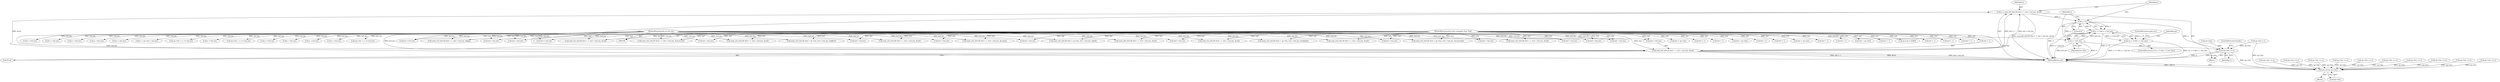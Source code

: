digraph "0_radare2_52b1526443c1f433087928291d1c3d37a5600515@integer" {
"1000957" [label="(Call,n = read_i64_leb128 (buf + 1, buf + buf_len, &val))"];
"1000959" [label="(Call,read_i64_leb128 (buf + 1, buf + buf_len, &val))"];
"1000102" [label="(MethodParameterIn,const unsigned char *buf)"];
"1000103" [label="(MethodParameterIn,int buf_len)"];
"1000971" [label="(Call,n > 0)"];
"1000970" [label="(Call,n > 0 && n < buf_len)"];
"1000969" [label="(Call,!(n > 0 && n < buf_len))"];
"1000974" [label="(Call,n < buf_len)"];
"1000978" [label="(Call,op->len += n)"];
"1001066" [label="(Return,return op->len;)"];
"1000678" [label="(Call,buf + buf_len)"];
"1000979" [label="(Call,op->len)"];
"1000673" [label="(Call,buf + op->len)"];
"1000960" [label="(Call,buf + 1)"];
"1000292" [label="(Call,read_i32_leb128 (buf + 1, buf + buf_len, &val))"];
"1000963" [label="(Call,buf + buf_len)"];
"1000550" [label="(Call,n + op->len < buf_len)"];
"1000689" [label="(Call,op->len + n <= buf_len)"];
"1000966" [label="(Call,&val)"];
"1001058" [label="(Call,op->len += n)"];
"1000994" [label="(Call,buf + 1)"];
"1000882" [label="(Call,buf + buf_len)"];
"1000940" [label="(Call,n < buf_len)"];
"1000804" [label="(Call,buf + buf_len)"];
"1000801" [label="(Call,buf + 1)"];
"1000843" [label="(Call,op->len + n <= buf_len)"];
"1000534" [label="(Call,buf + op->len)"];
"1000508" [label="(Call,buf + buf_len)"];
"1000982" [label="(Identifier,n)"];
"1000293" [label="(Call,buf + 1)"];
"1000734" [label="(Call,buf + buf_len)"];
"1000974" [label="(Call,n < buf_len)"];
"1000382" [label="(Call,op->len += n)"];
"1001018" [label="(Call,op->len += n)"];
"1000104" [label="(Block,)"];
"1000759" [label="(Call,op->len += n)"];
"1000559" [label="(Call,op->len += n)"];
"1000959" [label="(Call,read_i64_leb128 (buf + 1, buf + buf_len, &val))"];
"1000925" [label="(Call,read_i32_leb128 (buf + 1, buf + buf_len, &val))"];
"1000978" [label="(Call,op->len += n)"];
"1000973" [label="(Literal,0)"];
"1000647" [label="(Call,buf + 1)"];
"1000944" [label="(Call,op->len += n)"];
"1001086" [label="(MethodReturn,int)"];
"1000968" [label="(ControlStructure,if (!(n > 0 && n < buf_len)))"];
"1000958" [label="(Identifier,n)"];
"1000862" [label="(Call,op->len += n)"];
"1000971" [label="(Call,n > 0)"];
"1000503" [label="(Call,buf + op->len)"];
"1000307" [label="(Call,n < buf_len)"];
"1000731" [label="(Call,buf + 1)"];
"1000878" [label="(Call,read_u32_leb128 (buf + 1, buf + buf_len, &reserved))"];
"1000399" [label="(Call,read_u32_leb128 (buf + 1, buf + buf_len, &val))"];
"1000826" [label="(Call,read_u32_leb128 (buf + op->len, buf + buf_len, &offset))"];
"1000452" [label="(Call,buf + 1)"];
"1000975" [label="(Identifier,n)"];
"1000646" [label="(Call,read_u32_leb128 (buf + 1, buf + buf_len, &val))"];
"1000451" [label="(Call,read_u32_leb128 (buf + 1, buf + buf_len, &count))"];
"1000403" [label="(Call,buf + buf_len)"];
"1000103" [label="(MethodParameterIn,int buf_len)"];
"1000800" [label="(Call,read_u32_leb128 (buf + 1, buf + buf_len, &flag))"];
"1000957" [label="(Call,n = read_i64_leb128 (buf + 1, buf + buf_len, &val))"];
"1000711" [label="(Call,op->len += n)"];
"1000827" [label="(Call,buf + op->len)"];
"1000296" [label="(Call,buf + buf_len)"];
"1000926" [label="(Call,buf + 1)"];
"1000661" [label="(Call,n < buf_len)"];
"1000110" [label="(Call,op->op = buf[0])"];
"1000650" [label="(Call,buf + buf_len)"];
"1000466" [label="(Call,n < buf_len)"];
"1000983" [label="(ControlStructure,break;)"];
"1000977" [label="(ControlStructure,goto err;)"];
"1001066" [label="(Return,return op->len;)"];
"1000832" [label="(Call,buf + buf_len)"];
"1000969" [label="(Call,!(n > 0 && n < buf_len))"];
"1000539" [label="(Call,buf + buf_len)"];
"1000976" [label="(Identifier,buf_len)"];
"1000745" [label="(Call,n < buf_len)"];
"1001034" [label="(Call,buf + 1)"];
"1001033" [label="(Call,read_u64_leb128 (buf + 1, buf + buf_len, &val))"];
"1000980" [label="(Identifier,op)"];
"1000730" [label="(Call,read_u32_leb128 (buf + 1, buf + buf_len, &val))"];
"1000517" [label="(Call,op->len + n <= buf_len)"];
"1000672" [label="(Call,read_u32_leb128 (buf + op->len, buf + buf_len, &reserved))"];
"1001067" [label="(Call,op->len)"];
"1000893" [label="(Call,n < buf_len)"];
"1001008" [label="(Call,n < buf_len)"];
"1000879" [label="(Call,buf + 1)"];
"1000502" [label="(Call,read_u32_leb128 (buf + op->len, buf + buf_len, &table[i]))"];
"1000815" [label="(Call,n < buf_len)"];
"1000910" [label="(Call,op->len += n)"];
"1000951" [label="(Block,)"];
"1000102" [label="(MethodParameterIn,const unsigned char *buf)"];
"1000533" [label="(Call,read_u32_leb128 (buf + op->len, buf + buf_len, &def))"];
"1000929" [label="(Call,buf + buf_len)"];
"1000428" [label="(Call,op->len += n)"];
"1000400" [label="(Call,buf + 1)"];
"1000105" [label="(Call,op->len = 1)"];
"1000414" [label="(Call,n < buf_len)"];
"1000997" [label="(Call,buf + buf_len)"];
"1001048" [label="(Call,n < buf_len)"];
"1000993" [label="(Call,read_u32_leb128 (buf + 1, buf + buf_len, &val))"];
"1000972" [label="(Identifier,n)"];
"1001037" [label="(Call,buf + buf_len)"];
"1000970" [label="(Call,n > 0 && n < buf_len)"];
"1000455" [label="(Call,buf + buf_len)"];
"1000957" -> "1000951"  [label="AST: "];
"1000957" -> "1000959"  [label="CFG: "];
"1000958" -> "1000957"  [label="AST: "];
"1000959" -> "1000957"  [label="AST: "];
"1000972" -> "1000957"  [label="CFG: "];
"1000957" -> "1001086"  [label="DDG: read_i64_leb128 (buf + 1, buf + buf_len, &val)"];
"1000959" -> "1000957"  [label="DDG: buf + 1"];
"1000959" -> "1000957"  [label="DDG: buf + buf_len"];
"1000959" -> "1000957"  [label="DDG: &val"];
"1000957" -> "1000971"  [label="DDG: n"];
"1000959" -> "1000966"  [label="CFG: "];
"1000960" -> "1000959"  [label="AST: "];
"1000963" -> "1000959"  [label="AST: "];
"1000966" -> "1000959"  [label="AST: "];
"1000959" -> "1001086"  [label="DDG: &val"];
"1000959" -> "1001086"  [label="DDG: buf + buf_len"];
"1000959" -> "1001086"  [label="DDG: buf + 1"];
"1000102" -> "1000959"  [label="DDG: buf"];
"1000103" -> "1000959"  [label="DDG: buf_len"];
"1000102" -> "1000100"  [label="AST: "];
"1000102" -> "1001086"  [label="DDG: buf"];
"1000102" -> "1000110"  [label="DDG: buf"];
"1000102" -> "1000292"  [label="DDG: buf"];
"1000102" -> "1000293"  [label="DDG: buf"];
"1000102" -> "1000296"  [label="DDG: buf"];
"1000102" -> "1000399"  [label="DDG: buf"];
"1000102" -> "1000400"  [label="DDG: buf"];
"1000102" -> "1000403"  [label="DDG: buf"];
"1000102" -> "1000451"  [label="DDG: buf"];
"1000102" -> "1000452"  [label="DDG: buf"];
"1000102" -> "1000455"  [label="DDG: buf"];
"1000102" -> "1000502"  [label="DDG: buf"];
"1000102" -> "1000503"  [label="DDG: buf"];
"1000102" -> "1000508"  [label="DDG: buf"];
"1000102" -> "1000533"  [label="DDG: buf"];
"1000102" -> "1000534"  [label="DDG: buf"];
"1000102" -> "1000539"  [label="DDG: buf"];
"1000102" -> "1000646"  [label="DDG: buf"];
"1000102" -> "1000647"  [label="DDG: buf"];
"1000102" -> "1000650"  [label="DDG: buf"];
"1000102" -> "1000672"  [label="DDG: buf"];
"1000102" -> "1000673"  [label="DDG: buf"];
"1000102" -> "1000678"  [label="DDG: buf"];
"1000102" -> "1000730"  [label="DDG: buf"];
"1000102" -> "1000731"  [label="DDG: buf"];
"1000102" -> "1000734"  [label="DDG: buf"];
"1000102" -> "1000800"  [label="DDG: buf"];
"1000102" -> "1000801"  [label="DDG: buf"];
"1000102" -> "1000804"  [label="DDG: buf"];
"1000102" -> "1000826"  [label="DDG: buf"];
"1000102" -> "1000827"  [label="DDG: buf"];
"1000102" -> "1000832"  [label="DDG: buf"];
"1000102" -> "1000878"  [label="DDG: buf"];
"1000102" -> "1000879"  [label="DDG: buf"];
"1000102" -> "1000882"  [label="DDG: buf"];
"1000102" -> "1000925"  [label="DDG: buf"];
"1000102" -> "1000926"  [label="DDG: buf"];
"1000102" -> "1000929"  [label="DDG: buf"];
"1000102" -> "1000960"  [label="DDG: buf"];
"1000102" -> "1000963"  [label="DDG: buf"];
"1000102" -> "1000993"  [label="DDG: buf"];
"1000102" -> "1000994"  [label="DDG: buf"];
"1000102" -> "1000997"  [label="DDG: buf"];
"1000102" -> "1001033"  [label="DDG: buf"];
"1000102" -> "1001034"  [label="DDG: buf"];
"1000102" -> "1001037"  [label="DDG: buf"];
"1000103" -> "1000100"  [label="AST: "];
"1000103" -> "1001086"  [label="DDG: buf_len"];
"1000103" -> "1000292"  [label="DDG: buf_len"];
"1000103" -> "1000296"  [label="DDG: buf_len"];
"1000103" -> "1000307"  [label="DDG: buf_len"];
"1000103" -> "1000399"  [label="DDG: buf_len"];
"1000103" -> "1000403"  [label="DDG: buf_len"];
"1000103" -> "1000414"  [label="DDG: buf_len"];
"1000103" -> "1000451"  [label="DDG: buf_len"];
"1000103" -> "1000455"  [label="DDG: buf_len"];
"1000103" -> "1000466"  [label="DDG: buf_len"];
"1000103" -> "1000502"  [label="DDG: buf_len"];
"1000103" -> "1000508"  [label="DDG: buf_len"];
"1000103" -> "1000517"  [label="DDG: buf_len"];
"1000103" -> "1000533"  [label="DDG: buf_len"];
"1000103" -> "1000539"  [label="DDG: buf_len"];
"1000103" -> "1000550"  [label="DDG: buf_len"];
"1000103" -> "1000646"  [label="DDG: buf_len"];
"1000103" -> "1000650"  [label="DDG: buf_len"];
"1000103" -> "1000661"  [label="DDG: buf_len"];
"1000103" -> "1000672"  [label="DDG: buf_len"];
"1000103" -> "1000678"  [label="DDG: buf_len"];
"1000103" -> "1000689"  [label="DDG: buf_len"];
"1000103" -> "1000730"  [label="DDG: buf_len"];
"1000103" -> "1000734"  [label="DDG: buf_len"];
"1000103" -> "1000745"  [label="DDG: buf_len"];
"1000103" -> "1000800"  [label="DDG: buf_len"];
"1000103" -> "1000804"  [label="DDG: buf_len"];
"1000103" -> "1000815"  [label="DDG: buf_len"];
"1000103" -> "1000826"  [label="DDG: buf_len"];
"1000103" -> "1000832"  [label="DDG: buf_len"];
"1000103" -> "1000843"  [label="DDG: buf_len"];
"1000103" -> "1000878"  [label="DDG: buf_len"];
"1000103" -> "1000882"  [label="DDG: buf_len"];
"1000103" -> "1000893"  [label="DDG: buf_len"];
"1000103" -> "1000925"  [label="DDG: buf_len"];
"1000103" -> "1000929"  [label="DDG: buf_len"];
"1000103" -> "1000940"  [label="DDG: buf_len"];
"1000103" -> "1000963"  [label="DDG: buf_len"];
"1000103" -> "1000974"  [label="DDG: buf_len"];
"1000103" -> "1000993"  [label="DDG: buf_len"];
"1000103" -> "1000997"  [label="DDG: buf_len"];
"1000103" -> "1001008"  [label="DDG: buf_len"];
"1000103" -> "1001033"  [label="DDG: buf_len"];
"1000103" -> "1001037"  [label="DDG: buf_len"];
"1000103" -> "1001048"  [label="DDG: buf_len"];
"1000971" -> "1000970"  [label="AST: "];
"1000971" -> "1000973"  [label="CFG: "];
"1000972" -> "1000971"  [label="AST: "];
"1000973" -> "1000971"  [label="AST: "];
"1000975" -> "1000971"  [label="CFG: "];
"1000970" -> "1000971"  [label="CFG: "];
"1000971" -> "1001086"  [label="DDG: n"];
"1000971" -> "1000970"  [label="DDG: n"];
"1000971" -> "1000970"  [label="DDG: 0"];
"1000971" -> "1000974"  [label="DDG: n"];
"1000971" -> "1000978"  [label="DDG: n"];
"1000970" -> "1000969"  [label="AST: "];
"1000970" -> "1000974"  [label="CFG: "];
"1000974" -> "1000970"  [label="AST: "];
"1000969" -> "1000970"  [label="CFG: "];
"1000970" -> "1001086"  [label="DDG: n < buf_len"];
"1000970" -> "1001086"  [label="DDG: n > 0"];
"1000970" -> "1000969"  [label="DDG: n > 0"];
"1000970" -> "1000969"  [label="DDG: n < buf_len"];
"1000974" -> "1000970"  [label="DDG: n"];
"1000974" -> "1000970"  [label="DDG: buf_len"];
"1000969" -> "1000968"  [label="AST: "];
"1000977" -> "1000969"  [label="CFG: "];
"1000980" -> "1000969"  [label="CFG: "];
"1000969" -> "1001086"  [label="DDG: !(n > 0 && n < buf_len)"];
"1000969" -> "1001086"  [label="DDG: n > 0 && n < buf_len"];
"1000974" -> "1000976"  [label="CFG: "];
"1000975" -> "1000974"  [label="AST: "];
"1000976" -> "1000974"  [label="AST: "];
"1000974" -> "1001086"  [label="DDG: n"];
"1000974" -> "1001086"  [label="DDG: buf_len"];
"1000974" -> "1000978"  [label="DDG: n"];
"1000978" -> "1000951"  [label="AST: "];
"1000978" -> "1000982"  [label="CFG: "];
"1000979" -> "1000978"  [label="AST: "];
"1000982" -> "1000978"  [label="AST: "];
"1000983" -> "1000978"  [label="CFG: "];
"1000978" -> "1001086"  [label="DDG: n"];
"1000978" -> "1001086"  [label="DDG: op->len"];
"1000105" -> "1000978"  [label="DDG: op->len"];
"1000978" -> "1001066"  [label="DDG: op->len"];
"1001066" -> "1000104"  [label="AST: "];
"1001066" -> "1001067"  [label="CFG: "];
"1001067" -> "1001066"  [label="AST: "];
"1001086" -> "1001066"  [label="CFG: "];
"1001066" -> "1001086"  [label="DDG: <RET>"];
"1000559" -> "1001066"  [label="DDG: op->len"];
"1000382" -> "1001066"  [label="DDG: op->len"];
"1000711" -> "1001066"  [label="DDG: op->len"];
"1000910" -> "1001066"  [label="DDG: op->len"];
"1000759" -> "1001066"  [label="DDG: op->len"];
"1001018" -> "1001066"  [label="DDG: op->len"];
"1000944" -> "1001066"  [label="DDG: op->len"];
"1000862" -> "1001066"  [label="DDG: op->len"];
"1001058" -> "1001066"  [label="DDG: op->len"];
"1000428" -> "1001066"  [label="DDG: op->len"];
"1000105" -> "1001066"  [label="DDG: op->len"];
}
